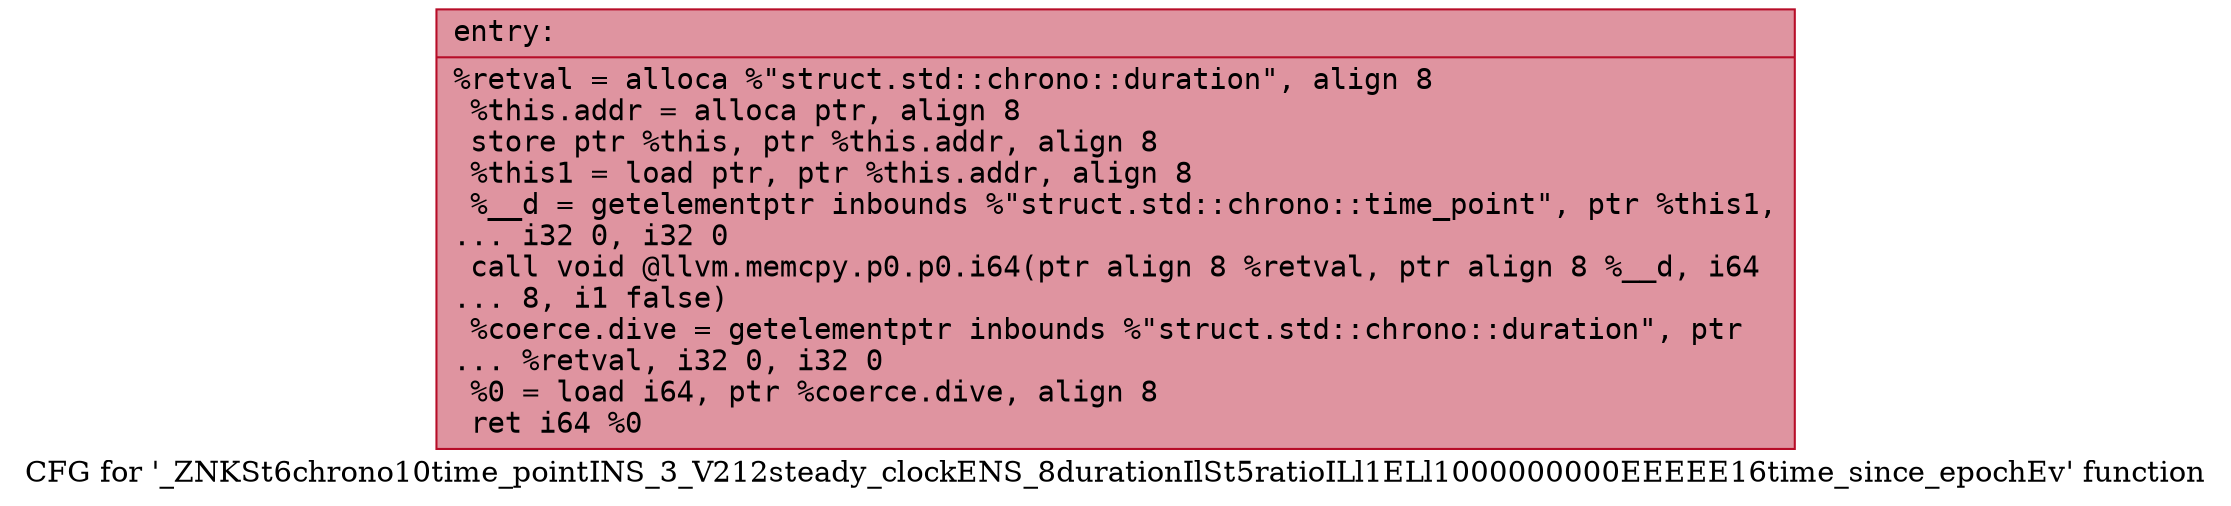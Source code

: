 digraph "CFG for '_ZNKSt6chrono10time_pointINS_3_V212steady_clockENS_8durationIlSt5ratioILl1ELl1000000000EEEEE16time_since_epochEv' function" {
	label="CFG for '_ZNKSt6chrono10time_pointINS_3_V212steady_clockENS_8durationIlSt5ratioILl1ELl1000000000EEEEE16time_since_epochEv' function";

	Node0x5651cd82e110 [shape=record,color="#b70d28ff", style=filled, fillcolor="#b70d2870" fontname="Courier",label="{entry:\l|  %retval = alloca %\"struct.std::chrono::duration\", align 8\l  %this.addr = alloca ptr, align 8\l  store ptr %this, ptr %this.addr, align 8\l  %this1 = load ptr, ptr %this.addr, align 8\l  %__d = getelementptr inbounds %\"struct.std::chrono::time_point\", ptr %this1,\l... i32 0, i32 0\l  call void @llvm.memcpy.p0.p0.i64(ptr align 8 %retval, ptr align 8 %__d, i64\l... 8, i1 false)\l  %coerce.dive = getelementptr inbounds %\"struct.std::chrono::duration\", ptr\l... %retval, i32 0, i32 0\l  %0 = load i64, ptr %coerce.dive, align 8\l  ret i64 %0\l}"];
}
